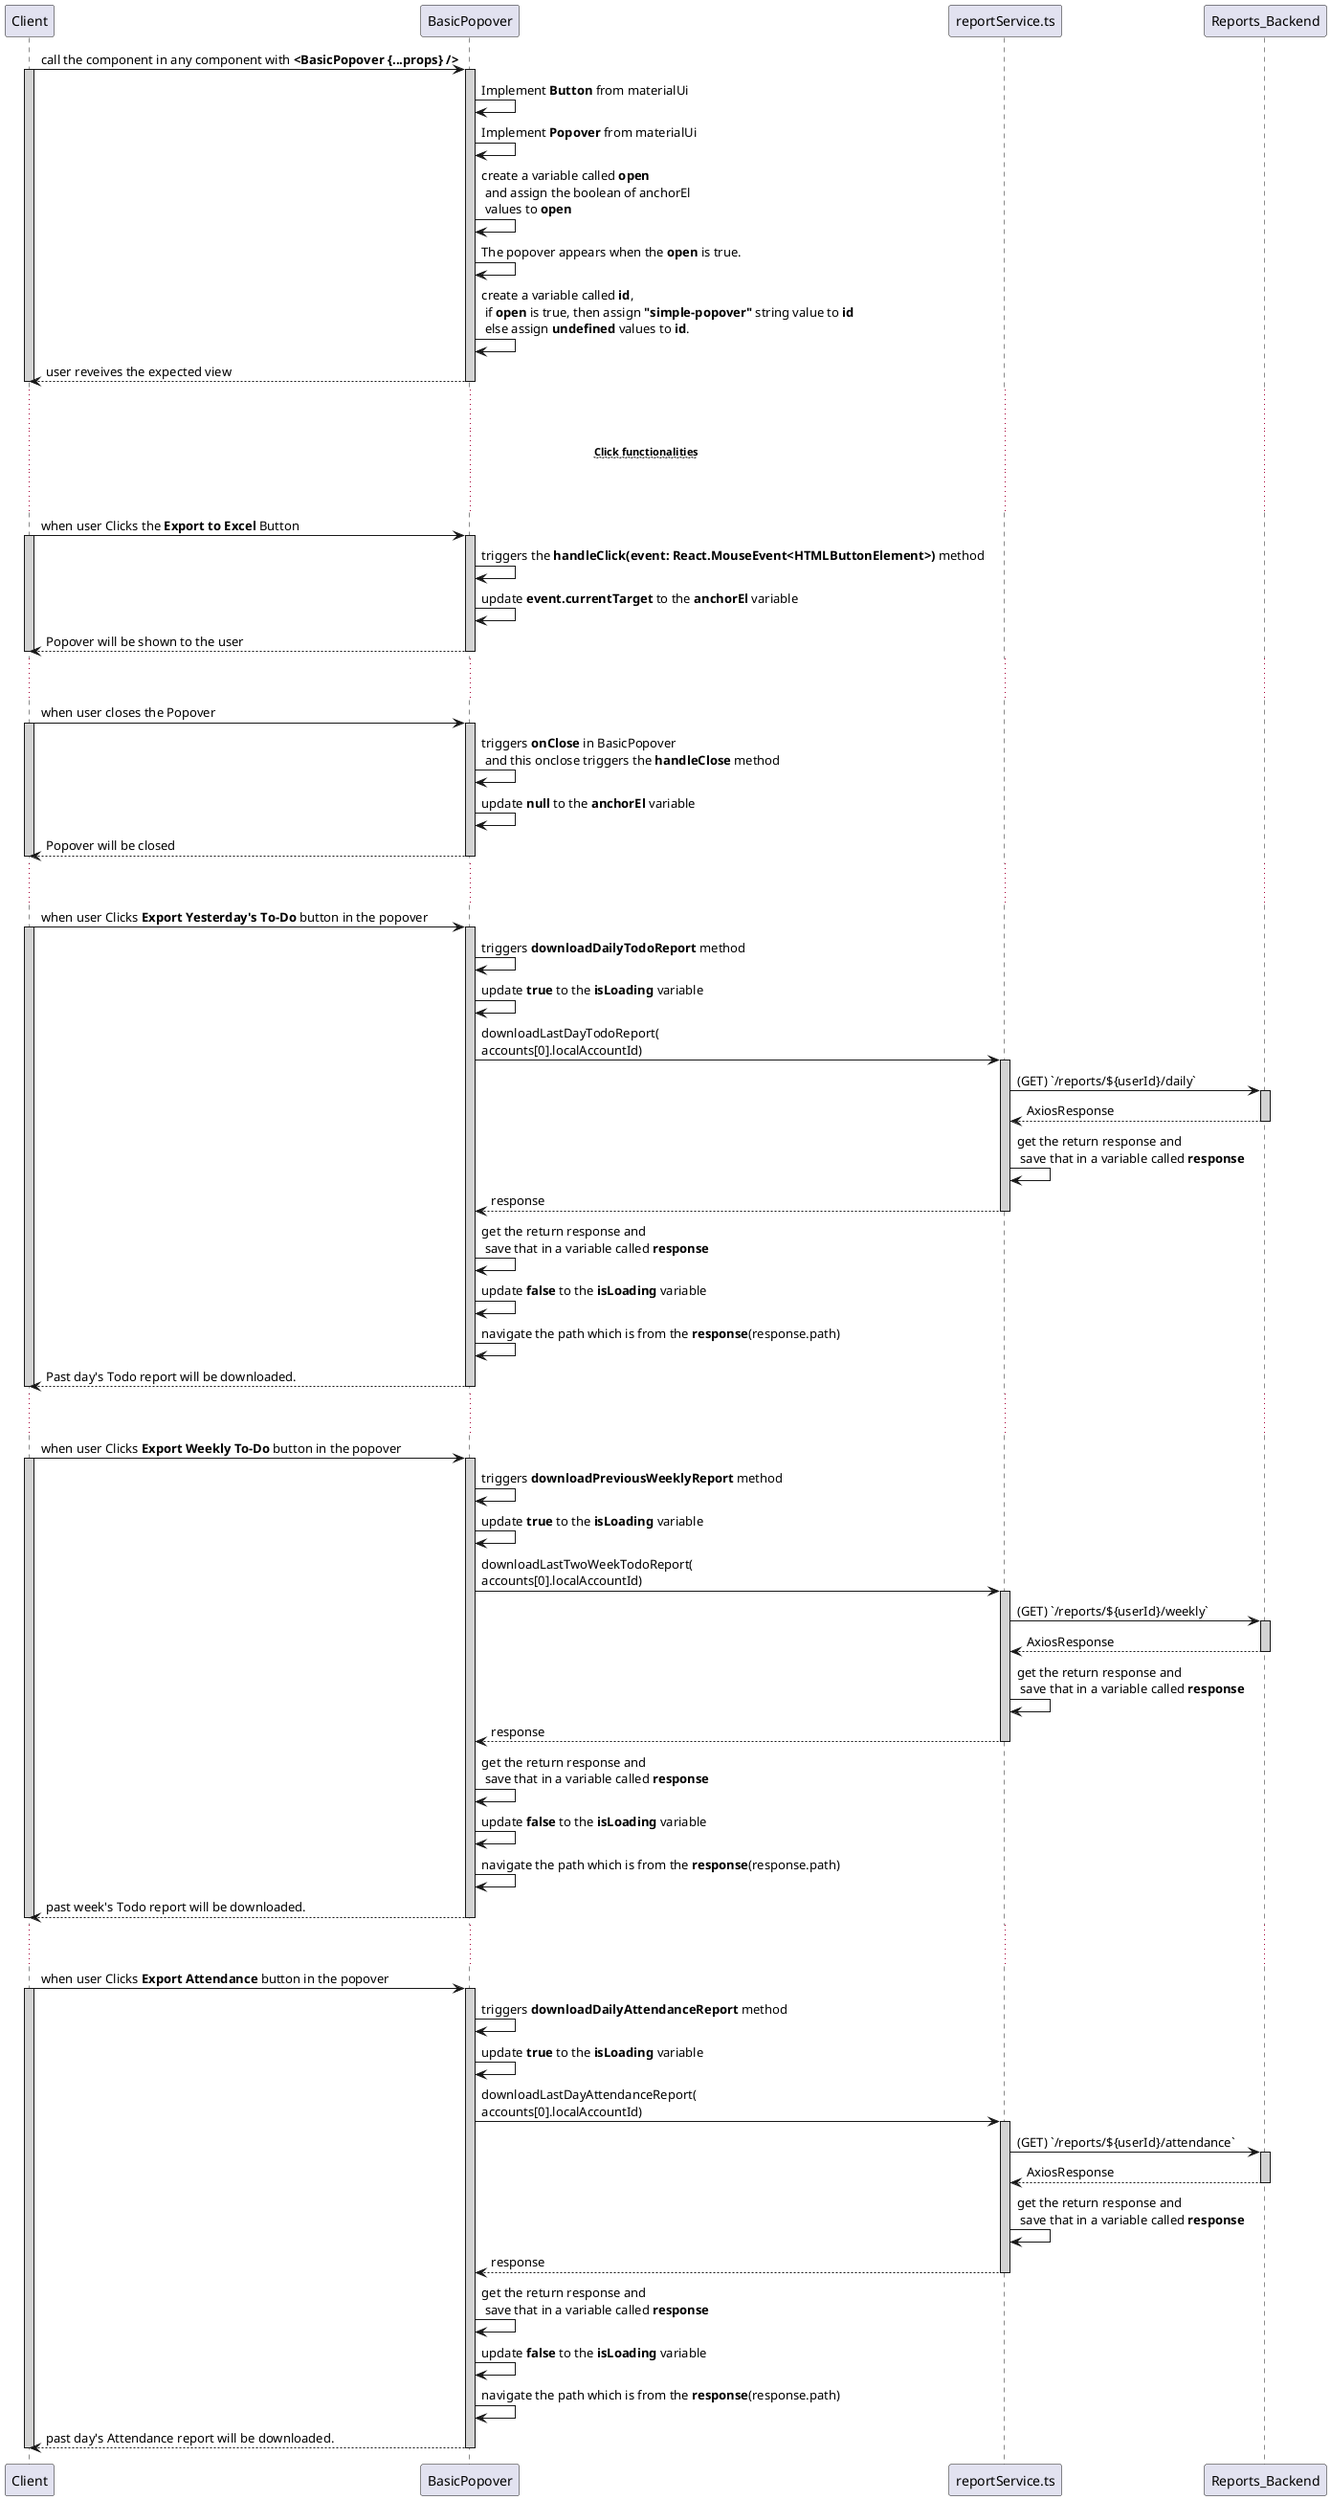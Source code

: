 @startuml basic pop over
participant Client
participant BasicPopover
participant reportService.ts
participant Reports_Backend

Client -> BasicPopover : call the component in any component with **<BasicPopover {...props} />**
activate Client #D3D3D3
    activate BasicPopover #D3D3D3
        BasicPopover -> BasicPopover : Implement **Button** from materialUi
        BasicPopover -> BasicPopover : Implement **Popover** from materialUi
        BasicPopover -> BasicPopover : create a variable called **open**\n and assign the boolean of anchorEl\n values to **open**
        BasicPopover -> BasicPopover : The popover appears when the **open** is true.
        BasicPopover -> BasicPopover : create a variable called **id**,\n if **open** is true, then assign **"simple-popover"** string value to **id**\n else assign **undefined** values to **id**.
        Client <-- BasicPopover : user reveives the expected view
    deactivate BasicPopover 
deactivate Client

... ...
...~~**Click functionalities**~~ ...
... ...

Client -> BasicPopover : when user Clicks the **Export to Excel** Button
activate Client #D3D3D3
    activate BasicPopover #D3D3D3
        BasicPopover -> BasicPopover : triggers the **handleClick(event: React.MouseEvent<HTMLButtonElement>)** method
        BasicPopover -> BasicPopover : update **event.currentTarget** to the **anchorEl** variable
        Client <-- BasicPopover : Popover will be shown to the user
    deactivate BasicPopover
deactivate Client

... ...

Client -> BasicPopover : when user closes the Popover
activate Client #D3D3D3
    activate BasicPopover #D3D3D3
        BasicPopover -> BasicPopover : triggers **onClose** in BasicPopover\n and this onclose triggers the **handleClose** method
        BasicPopover -> BasicPopover :  update **null** to the **anchorEl** variable
        Client <-- BasicPopover : Popover will be closed
    deactivate BasicPopover
deactivate Client

... ...

Client -> BasicPopover : when user Clicks **Export Yesterday's To-Do** button in the popover
activate Client #D3D3D3
    activate BasicPopover #D3D3D3
        BasicPopover -> BasicPopover : triggers **downloadDailyTodoReport** method
        BasicPopover -> BasicPopover : update **true** to the **isLoading** variable
        BasicPopover -> reportService.ts : downloadLastDayTodoReport(\naccounts[0].localAccountId)
        activate reportService.ts #D3D3D3
            reportService.ts -> Reports_Backend : (GET) `/reports/${userId}/daily`
            activate Reports_Backend #D3D3D3
                reportService.ts <-- Reports_Backend :AxiosResponse
            deactivate Reports_Backend
            reportService.ts -> reportService.ts : get the return response and\n save that in a variable called **response**
            BasicPopover <-- reportService.ts : response
        deactivate reportService.ts
        BasicPopover -> BasicPopover : get the return response and\n save that in a variable called **response**
        BasicPopover -> BasicPopover : update **false** to the **isLoading** variable
        BasicPopover -> BasicPopover : navigate the path which is from the **response**(response.path)
        Client <-- BasicPopover : Past day's Todo report will be downloaded.
    deactivate BasicPopover
deactivate Client

... ...

Client -> BasicPopover : when user Clicks **Export Weekly To-Do** button in the popover
activate Client #D3D3D3
    activate BasicPopover #D3D3D3
        BasicPopover -> BasicPopover : triggers **downloadPreviousWeeklyReport** method
        BasicPopover -> BasicPopover : update **true** to the **isLoading** variable
        BasicPopover -> reportService.ts : downloadLastTwoWeekTodoReport(\naccounts[0].localAccountId)
        activate reportService.ts #D3D3D3
            reportService.ts -> Reports_Backend : (GET) `/reports/${userId}/weekly`
            activate Reports_Backend #D3D3D3
                reportService.ts <-- Reports_Backend :AxiosResponse
            deactivate Reports_Backend
            reportService.ts -> reportService.ts : get the return response and\n save that in a variable called **response**
            BasicPopover <-- reportService.ts : response
        deactivate reportService.ts
        BasicPopover -> BasicPopover : get the return response and\n save that in a variable called **response**
        BasicPopover -> BasicPopover : update **false** to the **isLoading** variable
        BasicPopover -> BasicPopover : navigate the path which is from the **response**(response.path)
        Client <-- BasicPopover : past week's Todo report will be downloaded.
    deactivate BasicPopover
deactivate Client

... ...

Client -> BasicPopover : when user Clicks **Export Attendance** button in the popover
activate Client #D3D3D3
    activate BasicPopover #D3D3D3
        BasicPopover -> BasicPopover : triggers **downloadDailyAttendanceReport** method
        BasicPopover -> BasicPopover : update **true** to the **isLoading** variable
        BasicPopover -> reportService.ts : downloadLastDayAttendanceReport(\naccounts[0].localAccountId)
        activate reportService.ts #D3D3D3
            reportService.ts -> Reports_Backend : (GET) `/reports/${userId}/attendance`
            activate Reports_Backend #D3D3D3
                reportService.ts <-- Reports_Backend :AxiosResponse
            deactivate Reports_Backend
            reportService.ts -> reportService.ts : get the return response and\n save that in a variable called **response**
            BasicPopover <-- reportService.ts : response
        deactivate reportService.ts
        BasicPopover -> BasicPopover : get the return response and\n save that in a variable called **response**
        BasicPopover -> BasicPopover : update **false** to the **isLoading** variable
        BasicPopover -> BasicPopover : navigate the path which is from the **response**(response.path)
        Client <-- BasicPopover : past day's Attendance report will be downloaded.
    deactivate BasicPopover
deactivate Client

@enduml